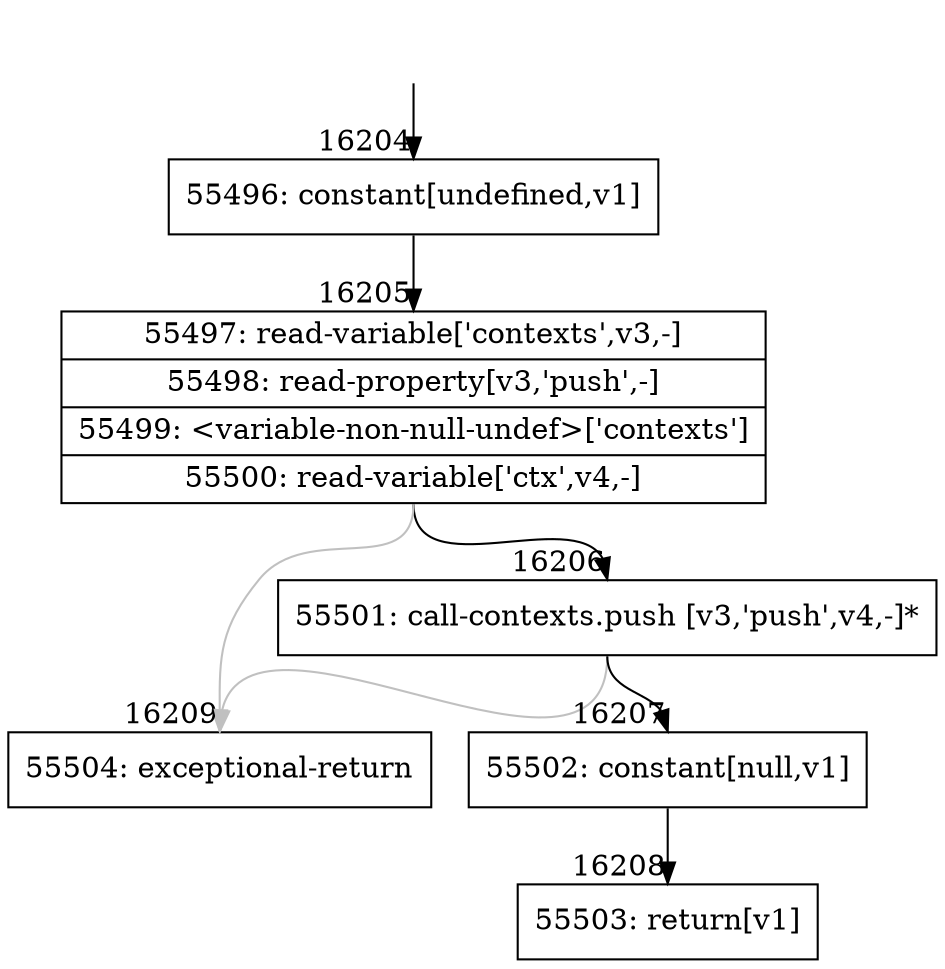 digraph {
rankdir="TD"
BB_entry1377[shape=none,label=""];
BB_entry1377 -> BB16204 [tailport=s, headport=n, headlabel="    16204"]
BB16204 [shape=record label="{55496: constant[undefined,v1]}" ] 
BB16204 -> BB16205 [tailport=s, headport=n, headlabel="      16205"]
BB16205 [shape=record label="{55497: read-variable['contexts',v3,-]|55498: read-property[v3,'push',-]|55499: \<variable-non-null-undef\>['contexts']|55500: read-variable['ctx',v4,-]}" ] 
BB16205 -> BB16206 [tailport=s, headport=n, headlabel="      16206"]
BB16205 -> BB16209 [tailport=s, headport=n, color=gray, headlabel="      16209"]
BB16206 [shape=record label="{55501: call-contexts.push [v3,'push',v4,-]*}" ] 
BB16206 -> BB16207 [tailport=s, headport=n, headlabel="      16207"]
BB16206 -> BB16209 [tailport=s, headport=n, color=gray]
BB16207 [shape=record label="{55502: constant[null,v1]}" ] 
BB16207 -> BB16208 [tailport=s, headport=n, headlabel="      16208"]
BB16208 [shape=record label="{55503: return[v1]}" ] 
BB16209 [shape=record label="{55504: exceptional-return}" ] 
//#$~ 30095
}
